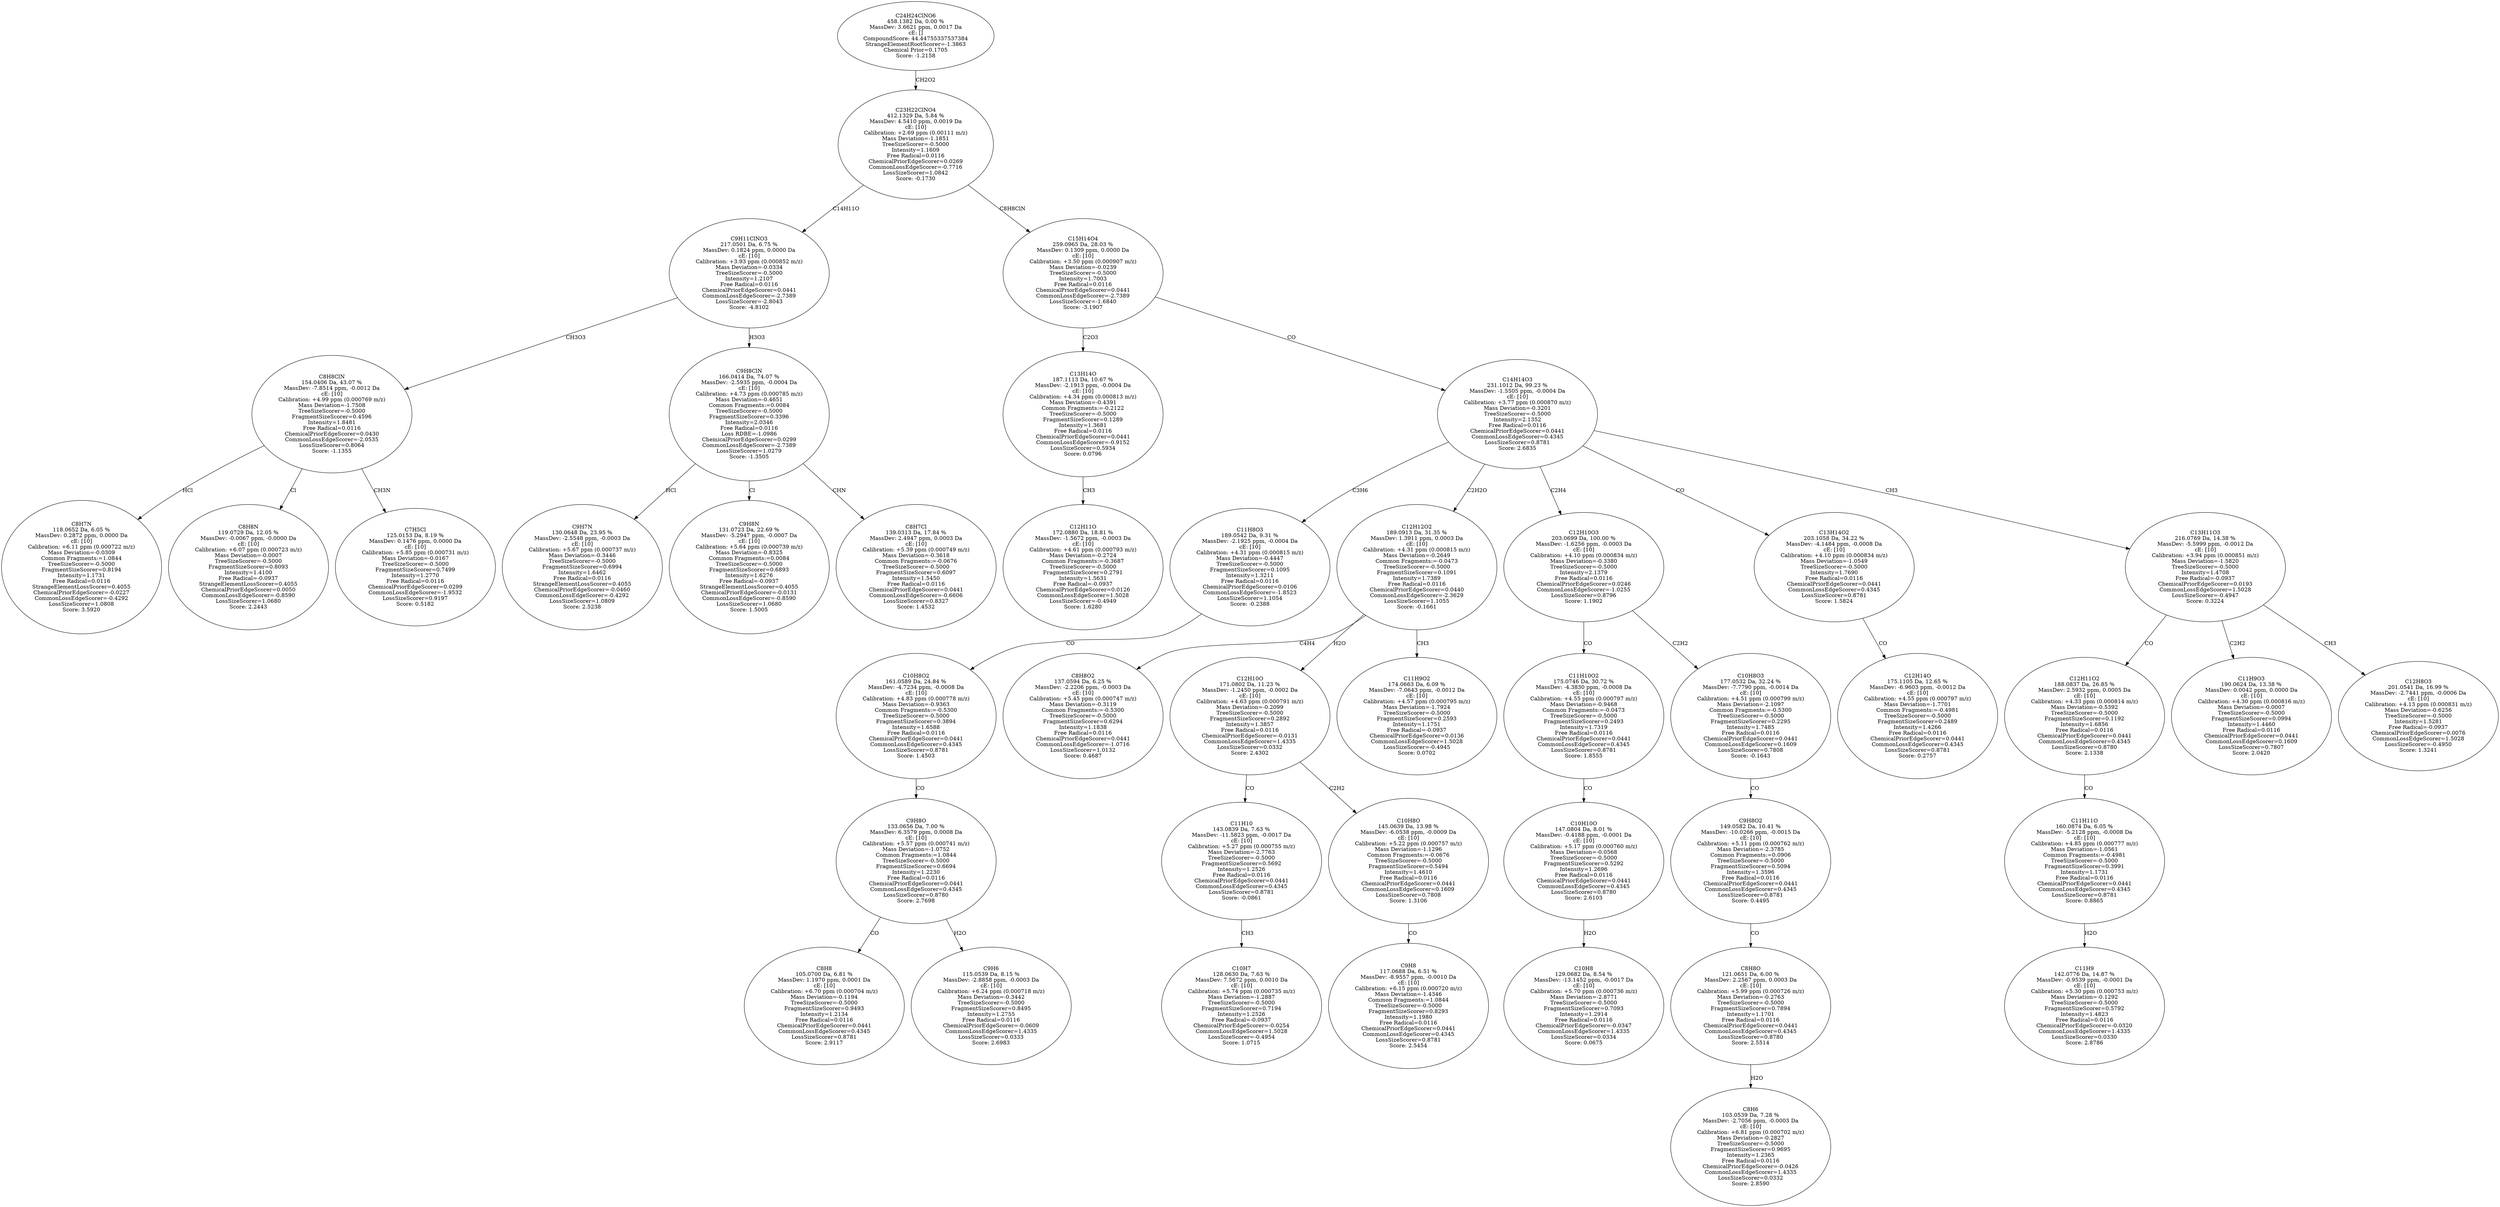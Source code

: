 strict digraph {
v1 [label="C8H7N\n118.0652 Da, 6.05 %\nMassDev: 0.2872 ppm, 0.0000 Da\ncE: [10]\nCalibration: +6.11 ppm (0.000722 m/z)\nMass Deviation=-0.0309\nCommon Fragments:=1.0844\nTreeSizeScorer=-0.5000\nFragmentSizeScorer=0.8194\nIntensity=1.1731\nFree Radical=0.0116\nStrangeElementLossScorer=0.4055\nChemicalPriorEdgeScorer=-0.0227\nCommonLossEdgeScorer=-0.4292\nLossSizeScorer=1.0808\nScore: 3.5920"];
v2 [label="C8H8N\n119.0729 Da, 12.05 %\nMassDev: -0.0067 ppm, -0.0000 Da\ncE: [10]\nCalibration: +6.07 ppm (0.000723 m/z)\nMass Deviation=-0.0007\nTreeSizeScorer=-0.5000\nFragmentSizeScorer=0.8093\nIntensity=1.4100\nFree Radical=-0.0937\nStrangeElementLossScorer=0.4055\nChemicalPriorEdgeScorer=0.0050\nCommonLossEdgeScorer=-0.8590\nLossSizeScorer=1.0680\nScore: 2.2443"];
v3 [label="C7H5Cl\n125.0153 Da, 8.19 %\nMassDev: 0.1476 ppm, 0.0000 Da\ncE: [10]\nCalibration: +5.85 ppm (0.000731 m/z)\nMass Deviation=-0.0167\nTreeSizeScorer=-0.5000\nFragmentSizeScorer=0.7499\nIntensity=1.2770\nFree Radical=0.0116\nChemicalPriorEdgeScorer=0.0299\nCommonLossEdgeScorer=-1.9532\nLossSizeScorer=0.9197\nScore: 0.5182"];
v4 [label="C8H8ClN\n154.0406 Da, 43.07 %\nMassDev: -7.8514 ppm, -0.0012 Da\ncE: [10]\nCalibration: +4.99 ppm (0.000769 m/z)\nMass Deviation=-1.7508\nTreeSizeScorer=-0.5000\nFragmentSizeScorer=0.4596\nIntensity=1.8481\nFree Radical=0.0116\nChemicalPriorEdgeScorer=0.0430\nCommonLossEdgeScorer=-2.0535\nLossSizeScorer=0.8064\nScore: -1.1355"];
v5 [label="C9H7N\n130.0648 Da, 23.95 %\nMassDev: -2.5548 ppm, -0.0003 Da\ncE: [10]\nCalibration: +5.67 ppm (0.000737 m/z)\nMass Deviation=-0.3446\nTreeSizeScorer=-0.5000\nFragmentSizeScorer=0.6994\nIntensity=1.6462\nFree Radical=0.0116\nStrangeElementLossScorer=0.4055\nChemicalPriorEdgeScorer=-0.0460\nCommonLossEdgeScorer=-0.4292\nLossSizeScorer=1.0809\nScore: 2.5238"];
v6 [label="C9H8N\n131.0723 Da, 22.69 %\nMassDev: -5.2947 ppm, -0.0007 Da\ncE: [10]\nCalibration: +5.64 ppm (0.000739 m/z)\nMass Deviation=-0.8325\nCommon Fragments:=0.0084\nTreeSizeScorer=-0.5000\nFragmentSizeScorer=0.6893\nIntensity=1.6276\nFree Radical=-0.0937\nStrangeElementLossScorer=0.4055\nChemicalPriorEdgeScorer=-0.0131\nCommonLossEdgeScorer=-0.8590\nLossSizeScorer=1.0680\nScore: 1.5005"];
v7 [label="C8H7Cl\n139.0313 Da, 17.84 %\nMassDev: 2.4947 ppm, 0.0003 Da\ncE: [10]\nCalibration: +5.39 ppm (0.000749 m/z)\nMass Deviation=-0.3618\nCommon Fragments:=-0.0676\nTreeSizeScorer=-0.5000\nFragmentSizeScorer=0.6097\nIntensity=1.5450\nFree Radical=0.0116\nChemicalPriorEdgeScorer=0.0441\nCommonLossEdgeScorer=-0.6606\nLossSizeScorer=0.8327\nScore: 1.4532"];
v8 [label="C9H8ClN\n166.0414 Da, 74.07 %\nMassDev: -2.5935 ppm, -0.0004 Da\ncE: [10]\nCalibration: +4.73 ppm (0.000785 m/z)\nMass Deviation=-0.4651\nCommon Fragments:=0.0084\nTreeSizeScorer=-0.5000\nFragmentSizeScorer=0.3396\nIntensity=2.0346\nFree Radical=0.0116\nLoss RDBE=-1.0986\nChemicalPriorEdgeScorer=0.0299\nCommonLossEdgeScorer=-2.7389\nLossSizeScorer=1.0279\nScore: -1.3505"];
v9 [label="C9H11ClNO3\n217.0501 Da, 6.75 %\nMassDev: 0.1824 ppm, 0.0000 Da\ncE: [10]\nCalibration: +3.93 ppm (0.000852 m/z)\nMass Deviation=-0.0334\nTreeSizeScorer=-0.5000\nIntensity=1.2107\nFree Radical=0.0116\nChemicalPriorEdgeScorer=0.0441\nCommonLossEdgeScorer=-2.7389\nLossSizeScorer=-2.8043\nScore: -4.8102"];
v10 [label="C12H11O\n172.0880 Da, 18.81 %\nMassDev: -1.5672 ppm, -0.0003 Da\ncE: [10]\nCalibration: +4.61 ppm (0.000793 m/z)\nMass Deviation=-0.2724\nCommon Fragments:=-0.3687\nTreeSizeScorer=-0.5000\nFragmentSizeScorer=0.2791\nIntensity=1.5631\nFree Radical=-0.0937\nChemicalPriorEdgeScorer=0.0126\nCommonLossEdgeScorer=1.5028\nLossSizeScorer=-0.4949\nScore: 1.6280"];
v11 [label="C13H14O\n187.1113 Da, 10.67 %\nMassDev: -2.1913 ppm, -0.0004 Da\ncE: [10]\nCalibration: +4.34 ppm (0.000813 m/z)\nMass Deviation=-0.4391\nCommon Fragments:=-0.2122\nTreeSizeScorer=-0.5000\nFragmentSizeScorer=0.1289\nIntensity=1.3681\nFree Radical=0.0116\nChemicalPriorEdgeScorer=0.0441\nCommonLossEdgeScorer=-0.9152\nLossSizeScorer=0.5934\nScore: 0.0796"];
v12 [label="C8H8\n105.0700 Da, 6.81 %\nMassDev: 1.1970 ppm, 0.0001 Da\ncE: [10]\nCalibration: +6.70 ppm (0.000704 m/z)\nMass Deviation=-0.1194\nTreeSizeScorer=-0.5000\nFragmentSizeScorer=0.9493\nIntensity=1.2134\nFree Radical=0.0116\nChemicalPriorEdgeScorer=0.0441\nCommonLossEdgeScorer=0.4345\nLossSizeScorer=0.8781\nScore: 2.9117"];
v13 [label="C9H6\n115.0539 Da, 8.15 %\nMassDev: -2.8858 ppm, -0.0003 Da\ncE: [10]\nCalibration: +6.24 ppm (0.000718 m/z)\nMass Deviation=-0.3442\nTreeSizeScorer=-0.5000\nFragmentSizeScorer=0.8495\nIntensity=1.2755\nFree Radical=0.0116\nChemicalPriorEdgeScorer=-0.0609\nCommonLossEdgeScorer=1.4335\nLossSizeScorer=0.0333\nScore: 2.6983"];
v14 [label="C9H8O\n133.0656 Da, 7.00 %\nMassDev: 6.3579 ppm, 0.0008 Da\ncE: [10]\nCalibration: +5.57 ppm (0.000741 m/z)\nMass Deviation=-1.0752\nCommon Fragments:=1.0844\nTreeSizeScorer=-0.5000\nFragmentSizeScorer=0.6694\nIntensity=1.2230\nFree Radical=0.0116\nChemicalPriorEdgeScorer=0.0441\nCommonLossEdgeScorer=0.4345\nLossSizeScorer=0.8780\nScore: 2.7698"];
v15 [label="C10H8O2\n161.0589 Da, 24.84 %\nMassDev: -4.7234 ppm, -0.0008 Da\ncE: [10]\nCalibration: +4.83 ppm (0.000778 m/z)\nMass Deviation=-0.9363\nCommon Fragments:=-0.5300\nTreeSizeScorer=-0.5000\nFragmentSizeScorer=0.3894\nIntensity=1.6588\nFree Radical=0.0116\nChemicalPriorEdgeScorer=0.0441\nCommonLossEdgeScorer=0.4345\nLossSizeScorer=0.8781\nScore: 1.4503"];
v16 [label="C11H8O3\n189.0542 Da, 9.31 %\nMassDev: -2.1925 ppm, -0.0004 Da\ncE: [10]\nCalibration: +4.31 ppm (0.000815 m/z)\nMass Deviation=-0.4447\nTreeSizeScorer=-0.5000\nFragmentSizeScorer=0.1095\nIntensity=1.3211\nFree Radical=0.0116\nChemicalPriorEdgeScorer=0.0106\nCommonLossEdgeScorer=-1.8523\nLossSizeScorer=1.1054\nScore: -0.2388"];
v17 [label="C8H8O2\n137.0594 Da, 6.25 %\nMassDev: -2.2206 ppm, -0.0003 Da\ncE: [10]\nCalibration: +5.45 ppm (0.000747 m/z)\nMass Deviation=-0.3119\nCommon Fragments:=-0.5300\nTreeSizeScorer=-0.5000\nFragmentSizeScorer=0.6294\nIntensity=1.1838\nFree Radical=0.0116\nChemicalPriorEdgeScorer=0.0441\nCommonLossEdgeScorer=-1.0716\nLossSizeScorer=1.0132\nScore: 0.4687"];
v18 [label="C10H7\n128.0630 Da, 7.63 %\nMassDev: 7.5672 ppm, 0.0010 Da\ncE: [10]\nCalibration: +5.74 ppm (0.000735 m/z)\nMass Deviation=-1.2887\nTreeSizeScorer=-0.5000\nFragmentSizeScorer=0.7194\nIntensity=1.2526\nFree Radical=-0.0937\nChemicalPriorEdgeScorer=-0.0254\nCommonLossEdgeScorer=1.5028\nLossSizeScorer=-0.4954\nScore: 1.0715"];
v19 [label="C11H10\n143.0839 Da, 7.63 %\nMassDev: -11.5823 ppm, -0.0017 Da\ncE: [10]\nCalibration: +5.27 ppm (0.000755 m/z)\nMass Deviation=-2.7763\nTreeSizeScorer=-0.5000\nFragmentSizeScorer=0.5692\nIntensity=1.2526\nFree Radical=0.0116\nChemicalPriorEdgeScorer=0.0441\nCommonLossEdgeScorer=0.4345\nLossSizeScorer=0.8781\nScore: -0.0861"];
v20 [label="C9H8\n117.0688 Da, 6.51 %\nMassDev: -8.9557 ppm, -0.0010 Da\ncE: [10]\nCalibration: +6.15 ppm (0.000720 m/z)\nMass Deviation=-1.4346\nCommon Fragments:=1.0844\nTreeSizeScorer=-0.5000\nFragmentSizeScorer=0.8293\nIntensity=1.1980\nFree Radical=0.0116\nChemicalPriorEdgeScorer=0.0441\nCommonLossEdgeScorer=0.4345\nLossSizeScorer=0.8781\nScore: 2.5454"];
v21 [label="C10H8O\n145.0639 Da, 13.98 %\nMassDev: -6.0538 ppm, -0.0009 Da\ncE: [10]\nCalibration: +5.22 ppm (0.000757 m/z)\nMass Deviation=-1.1296\nCommon Fragments:=-0.0676\nTreeSizeScorer=-0.5000\nFragmentSizeScorer=0.5494\nIntensity=1.4610\nFree Radical=0.0116\nChemicalPriorEdgeScorer=0.0441\nCommonLossEdgeScorer=0.1609\nLossSizeScorer=0.7808\nScore: 1.3106"];
v22 [label="C12H10O\n171.0802 Da, 11.23 %\nMassDev: -1.2450 ppm, -0.0002 Da\ncE: [10]\nCalibration: +4.63 ppm (0.000791 m/z)\nMass Deviation=-0.2099\nTreeSizeScorer=-0.5000\nFragmentSizeScorer=0.2892\nIntensity=1.3857\nFree Radical=0.0116\nChemicalPriorEdgeScorer=-0.0131\nCommonLossEdgeScorer=1.4335\nLossSizeScorer=0.0332\nScore: 2.4302"];
v23 [label="C11H9O2\n174.0663 Da, 6.09 %\nMassDev: -7.0643 ppm, -0.0012 Da\ncE: [10]\nCalibration: +4.57 ppm (0.000795 m/z)\nMass Deviation=-1.7924\nTreeSizeScorer=-0.5000\nFragmentSizeScorer=0.2593\nIntensity=1.1751\nFree Radical=-0.0937\nChemicalPriorEdgeScorer=0.0136\nCommonLossEdgeScorer=1.5028\nLossSizeScorer=-0.4945\nScore: 0.0702"];
v24 [label="C12H12O2\n189.0913 Da, 31.35 %\nMassDev: 1.3911 ppm, 0.0003 Da\ncE: [10]\nCalibration: +4.31 ppm (0.000815 m/z)\nMass Deviation=-0.2649\nCommon Fragments:=-0.0473\nTreeSizeScorer=-0.5000\nFragmentSizeScorer=0.1091\nIntensity=1.7389\nFree Radical=0.0116\nChemicalPriorEdgeScorer=0.0440\nCommonLossEdgeScorer=-2.3629\nLossSizeScorer=1.1055\nScore: -0.1661"];
v25 [label="C10H8\n129.0682 Da, 8.54 %\nMassDev: -13.1452 ppm, -0.0017 Da\ncE: [10]\nCalibration: +5.70 ppm (0.000736 m/z)\nMass Deviation=-2.8771\nTreeSizeScorer=-0.5000\nFragmentSizeScorer=0.7093\nIntensity=1.2914\nFree Radical=0.0116\nChemicalPriorEdgeScorer=-0.0347\nCommonLossEdgeScorer=1.4335\nLossSizeScorer=0.0334\nScore: 0.0675"];
v26 [label="C10H10O\n147.0804 Da, 8.01 %\nMassDev: -0.4188 ppm, -0.0001 Da\ncE: [10]\nCalibration: +5.17 ppm (0.000760 m/z)\nMass Deviation=-0.0568\nTreeSizeScorer=-0.5000\nFragmentSizeScorer=0.5292\nIntensity=1.2696\nFree Radical=0.0116\nChemicalPriorEdgeScorer=0.0441\nCommonLossEdgeScorer=0.4345\nLossSizeScorer=0.8780\nScore: 2.6103"];
v27 [label="C11H10O2\n175.0746 Da, 30.72 %\nMassDev: -4.3830 ppm, -0.0008 Da\ncE: [10]\nCalibration: +4.55 ppm (0.000797 m/z)\nMass Deviation=-0.9468\nCommon Fragments:=-0.0473\nTreeSizeScorer=-0.5000\nFragmentSizeScorer=0.2493\nIntensity=1.7319\nFree Radical=0.0116\nChemicalPriorEdgeScorer=0.0441\nCommonLossEdgeScorer=0.4345\nLossSizeScorer=0.8781\nScore: 1.8555"];
v28 [label="C8H6\n103.0539 Da, 7.28 %\nMassDev: -2.7056 ppm, -0.0003 Da\ncE: [10]\nCalibration: +6.81 ppm (0.000702 m/z)\nMass Deviation=-0.2827\nTreeSizeScorer=-0.5000\nFragmentSizeScorer=0.9695\nIntensity=1.2365\nFree Radical=0.0116\nChemicalPriorEdgeScorer=-0.0426\nCommonLossEdgeScorer=1.4335\nLossSizeScorer=0.0332\nScore: 2.8590"];
v29 [label="C8H8O\n121.0651 Da, 6.00 %\nMassDev: 2.2567 ppm, 0.0003 Da\ncE: [10]\nCalibration: +5.99 ppm (0.000726 m/z)\nMass Deviation=-0.2763\nTreeSizeScorer=-0.5000\nFragmentSizeScorer=0.7894\nIntensity=1.1701\nFree Radical=0.0116\nChemicalPriorEdgeScorer=0.0441\nCommonLossEdgeScorer=0.4345\nLossSizeScorer=0.8780\nScore: 2.5514"];
v30 [label="C9H8O2\n149.0582 Da, 10.41 %\nMassDev: -10.0266 ppm, -0.0015 Da\ncE: [10]\nCalibration: +5.11 ppm (0.000762 m/z)\nMass Deviation=-2.3785\nCommon Fragments:=0.0906\nTreeSizeScorer=-0.5000\nFragmentSizeScorer=0.5094\nIntensity=1.3596\nFree Radical=0.0116\nChemicalPriorEdgeScorer=0.0441\nCommonLossEdgeScorer=0.4345\nLossSizeScorer=0.8781\nScore: 0.4495"];
v31 [label="C10H8O3\n177.0532 Da, 32.24 %\nMassDev: -7.7790 ppm, -0.0014 Da\ncE: [10]\nCalibration: +4.51 ppm (0.000799 m/z)\nMass Deviation=-2.1097\nCommon Fragments:=-0.5300\nTreeSizeScorer=-0.5000\nFragmentSizeScorer=0.2295\nIntensity=1.7485\nFree Radical=0.0116\nChemicalPriorEdgeScorer=0.0441\nCommonLossEdgeScorer=0.1609\nLossSizeScorer=0.7808\nScore: -0.1643"];
v32 [label="C12H10O3\n203.0699 Da, 100.00 %\nMassDev: -1.6256 ppm, -0.0003 Da\ncE: [10]\nCalibration: +4.10 ppm (0.000834 m/z)\nMass Deviation=-0.3380\nTreeSizeScorer=-0.5000\nIntensity=2.1379\nFree Radical=0.0116\nChemicalPriorEdgeScorer=0.0246\nCommonLossEdgeScorer=-1.0255\nLossSizeScorer=0.8796\nScore: 1.1902"];
v33 [label="C12H14O\n175.1105 Da, 12.65 %\nMassDev: -6.9603 ppm, -0.0012 Da\ncE: [10]\nCalibration: +4.55 ppm (0.000797 m/z)\nMass Deviation=-1.7701\nCommon Fragments:=-0.4981\nTreeSizeScorer=-0.5000\nFragmentSizeScorer=0.2489\nIntensity=1.4266\nFree Radical=0.0116\nChemicalPriorEdgeScorer=0.0441\nCommonLossEdgeScorer=0.4345\nLossSizeScorer=0.8781\nScore: 0.2757"];
v34 [label="C13H14O2\n203.1058 Da, 34.22 %\nMassDev: -4.1484 ppm, -0.0008 Da\ncE: [10]\nCalibration: +4.10 ppm (0.000834 m/z)\nMass Deviation=-1.0549\nTreeSizeScorer=-0.5000\nIntensity=1.7690\nFree Radical=0.0116\nChemicalPriorEdgeScorer=0.0441\nCommonLossEdgeScorer=0.4345\nLossSizeScorer=0.8781\nScore: 1.5824"];
v35 [label="C11H9\n142.0776 Da, 14.87 %\nMassDev: -0.9539 ppm, -0.0001 Da\ncE: [10]\nCalibration: +5.30 ppm (0.000753 m/z)\nMass Deviation=-0.1292\nTreeSizeScorer=-0.5000\nFragmentSizeScorer=0.5792\nIntensity=1.4823\nFree Radical=0.0116\nChemicalPriorEdgeScorer=-0.0320\nCommonLossEdgeScorer=1.4335\nLossSizeScorer=0.0330\nScore: 2.8786"];
v36 [label="C11H11O\n160.0874 Da, 6.05 %\nMassDev: -5.2128 ppm, -0.0008 Da\ncE: [10]\nCalibration: +4.85 ppm (0.000777 m/z)\nMass Deviation=-1.0561\nCommon Fragments:=-0.4981\nTreeSizeScorer=-0.5000\nFragmentSizeScorer=0.3991\nIntensity=1.1731\nFree Radical=0.0116\nChemicalPriorEdgeScorer=0.0441\nCommonLossEdgeScorer=0.4345\nLossSizeScorer=0.8781\nScore: 0.8865"];
v37 [label="C12H11O2\n188.0837 Da, 26.85 %\nMassDev: 2.5932 ppm, 0.0005 Da\ncE: [10]\nCalibration: +4.33 ppm (0.000814 m/z)\nMass Deviation=-0.5392\nTreeSizeScorer=-0.5000\nFragmentSizeScorer=0.1192\nIntensity=1.6856\nFree Radical=0.0116\nChemicalPriorEdgeScorer=0.0441\nCommonLossEdgeScorer=0.4345\nLossSizeScorer=0.8780\nScore: 2.1338"];
v38 [label="C11H9O3\n190.0624 Da, 13.38 %\nMassDev: 0.0042 ppm, 0.0000 Da\ncE: [10]\nCalibration: +4.30 ppm (0.000816 m/z)\nMass Deviation=-0.0007\nTreeSizeScorer=-0.5000\nFragmentSizeScorer=0.0994\nIntensity=1.4460\nFree Radical=0.0116\nChemicalPriorEdgeScorer=0.0441\nCommonLossEdgeScorer=0.1609\nLossSizeScorer=0.7807\nScore: 2.0420"];
v39 [label="C12H8O3\n201.0541 Da, 16.99 %\nMassDev: -2.7441 ppm, -0.0006 Da\ncE: [10]\nCalibration: +4.13 ppm (0.000831 m/z)\nMass Deviation=-0.6256\nTreeSizeScorer=-0.5000\nIntensity=1.5281\nFree Radical=-0.0937\nChemicalPriorEdgeScorer=0.0076\nCommonLossEdgeScorer=1.5028\nLossSizeScorer=-0.4950\nScore: 1.3241"];
v40 [label="C13H11O3\n216.0769 Da, 14.38 %\nMassDev: -5.5999 ppm, -0.0012 Da\ncE: [10]\nCalibration: +3.94 ppm (0.000851 m/z)\nMass Deviation=-1.5820\nTreeSizeScorer=-0.5000\nIntensity=1.4708\nFree Radical=-0.0937\nChemicalPriorEdgeScorer=0.0193\nCommonLossEdgeScorer=1.5028\nLossSizeScorer=-0.4947\nScore: 0.3224"];
v41 [label="C14H14O3\n231.1012 Da, 99.23 %\nMassDev: -1.5505 ppm, -0.0004 Da\ncE: [10]\nCalibration: +3.77 ppm (0.000870 m/z)\nMass Deviation=-0.3201\nTreeSizeScorer=-0.5000\nIntensity=2.1352\nFree Radical=0.0116\nChemicalPriorEdgeScorer=0.0441\nCommonLossEdgeScorer=0.4345\nLossSizeScorer=0.8781\nScore: 2.6835"];
v42 [label="C15H14O4\n259.0965 Da, 28.03 %\nMassDev: 0.1309 ppm, 0.0000 Da\ncE: [10]\nCalibration: +3.50 ppm (0.000907 m/z)\nMass Deviation=-0.0239\nTreeSizeScorer=-0.5000\nIntensity=1.7003\nFree Radical=0.0116\nChemicalPriorEdgeScorer=0.0441\nCommonLossEdgeScorer=-2.7389\nLossSizeScorer=-1.6840\nScore: -3.1907"];
v43 [label="C23H22ClNO4\n412.1329 Da, 5.84 %\nMassDev: 4.5410 ppm, 0.0019 Da\ncE: [10]\nCalibration: +2.69 ppm (0.00111 m/z)\nMass Deviation=-1.1851\nTreeSizeScorer=-0.5000\nIntensity=1.1609\nFree Radical=0.0116\nChemicalPriorEdgeScorer=0.0269\nCommonLossEdgeScorer=-0.7716\nLossSizeScorer=1.0842\nScore: -0.1730"];
v44 [label="C24H24ClNO6\n458.1382 Da, 0.00 %\nMassDev: 3.6621 ppm, 0.0017 Da\ncE: []\nCompoundScore: 44.44755337537384\nStrangeElementRootScorer=-1.3863\nChemical Prior=0.1705\nScore: -1.2158"];
v4 -> v1 [label="HCl"];
v4 -> v2 [label="Cl"];
v4 -> v3 [label="CH3N"];
v9 -> v4 [label="CH3O3"];
v8 -> v5 [label="HCl"];
v8 -> v6 [label="Cl"];
v8 -> v7 [label="CHN"];
v9 -> v8 [label="H3O3"];
v43 -> v9 [label="C14H11O"];
v11 -> v10 [label="CH3"];
v42 -> v11 [label="C2O3"];
v14 -> v12 [label="CO"];
v14 -> v13 [label="H2O"];
v15 -> v14 [label="CO"];
v16 -> v15 [label="CO"];
v41 -> v16 [label="C3H6"];
v24 -> v17 [label="C4H4"];
v19 -> v18 [label="CH3"];
v22 -> v19 [label="CO"];
v21 -> v20 [label="CO"];
v22 -> v21 [label="C2H2"];
v24 -> v22 [label="H2O"];
v24 -> v23 [label="CH3"];
v41 -> v24 [label="C2H2O"];
v26 -> v25 [label="H2O"];
v27 -> v26 [label="CO"];
v32 -> v27 [label="CO"];
v29 -> v28 [label="H2O"];
v30 -> v29 [label="CO"];
v31 -> v30 [label="CO"];
v32 -> v31 [label="C2H2"];
v41 -> v32 [label="C2H4"];
v34 -> v33 [label="CO"];
v41 -> v34 [label="CO"];
v36 -> v35 [label="H2O"];
v37 -> v36 [label="CO"];
v40 -> v37 [label="CO"];
v40 -> v38 [label="C2H2"];
v40 -> v39 [label="CH3"];
v41 -> v40 [label="CH3"];
v42 -> v41 [label="CO"];
v43 -> v42 [label="C8H8ClN"];
v44 -> v43 [label="CH2O2"];
}